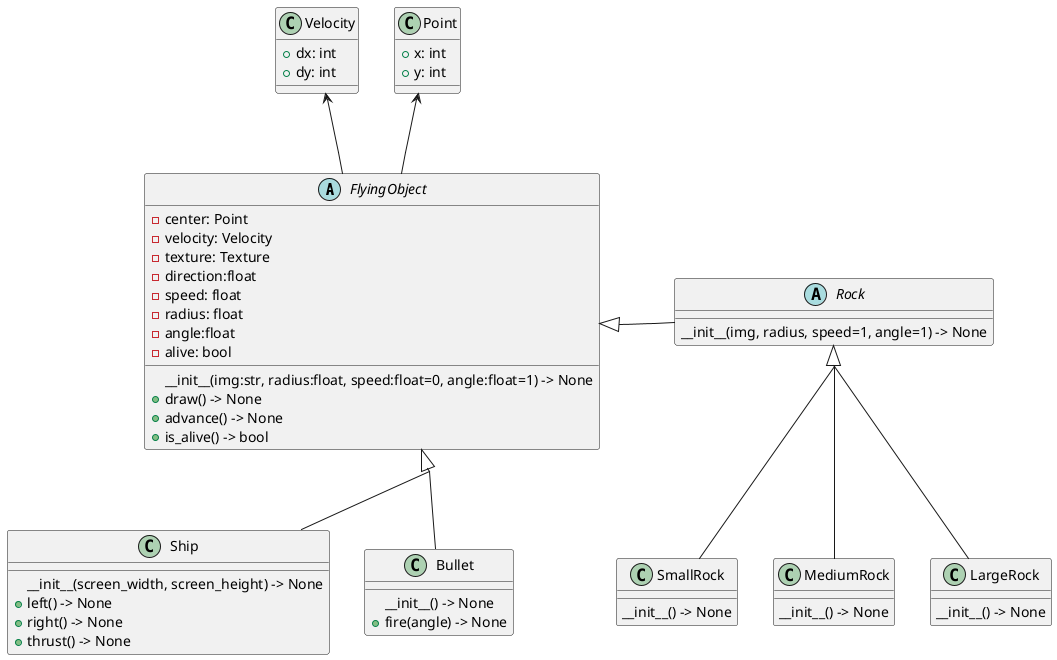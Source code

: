 @startuml Asteroids Game

abstract class FlyingObject {
    -center: Point
    -velocity: Velocity
    -texture: Texture
    -direction:float
    -speed: float
    -radius: float
    -angle:float
    -alive: bool
    __init__(img:str, radius:float, speed:float=0, angle:float=1) -> None
    +draw() -> None
    +advance() -> None
    +is_alive() -> bool
}

class Ship {
    __init__(screen_width, screen_height) -> None
    +left() -> None
    +right() -> None
    +thrust() -> None
}

class Bullet {
    __init__() -> None
    +fire(angle) -> None
}

abstract class Rock {
    __init__(img, radius, speed=1, angle=1) -> None
}

class SmallRock {
    __init__() -> None
}

class MediumRock {
    __init__() -> None
}

class LargeRock {
    __init__() -> None
}

class Velocity {
    +dx: int
    +dy: int
}

class Point {
    +x: int
    +y: int
}
skinparam groupInheritance 3

Velocity <-- FlyingObject
Point <-- FlyingObject

FlyingObject <|-right- Rock
FlyingObject <|-- Ship
FlyingObject <|-- Bullet

Rock <|-- SmallRock
Rock <|-- MediumRock
Rock <|-- LargeRock

@enduml